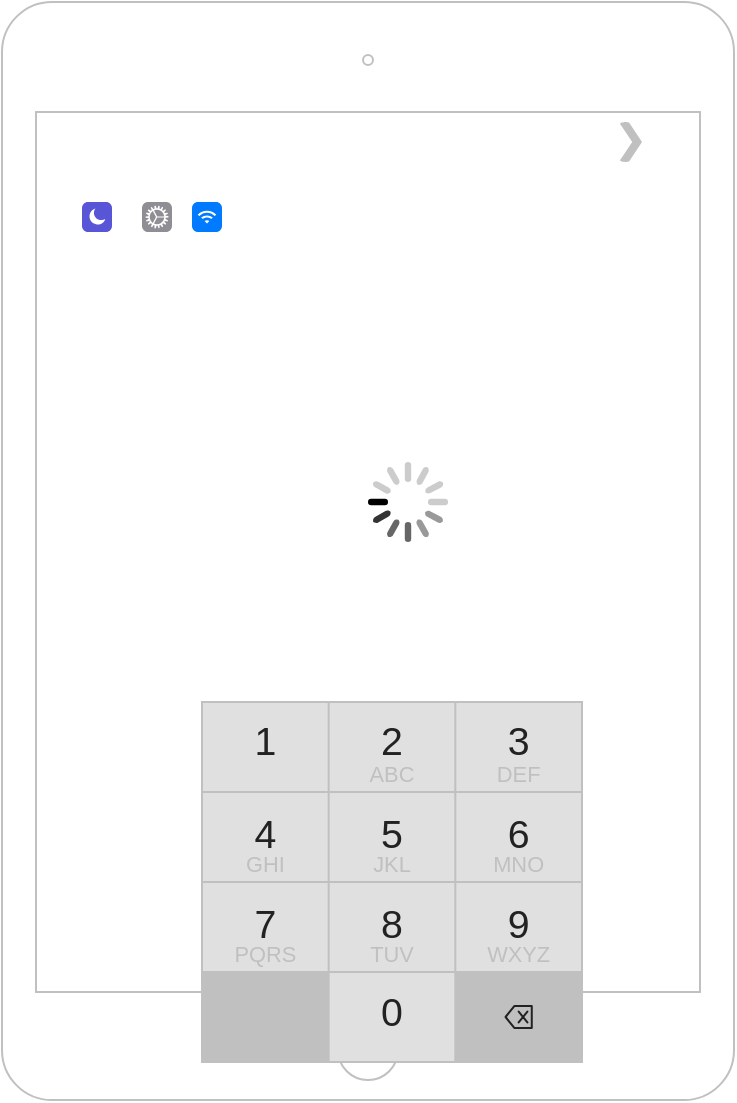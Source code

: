 <mxfile version="24.8.8">
  <diagram name="Page-1" id="HDDChH64dE_i6a7Fmp-n">
    <mxGraphModel dx="957" dy="712" grid="1" gridSize="10" guides="1" tooltips="1" connect="1" arrows="1" fold="1" page="1" pageScale="1" pageWidth="850" pageHeight="1100" math="0" shadow="0">
      <root>
        <mxCell id="0" />
        <mxCell id="1" parent="0" />
        <mxCell id="zHokV41yqwj8Vk23rjWx-1" value="" style="whiteSpace=wrap;html=1;aspect=fixed;" vertex="1" parent="1">
          <mxGeometry x="200" y="320" width="70" height="70" as="geometry" />
        </mxCell>
        <mxCell id="zHokV41yqwj8Vk23rjWx-2" value="" style="endArrow=classic;html=1;rounded=0;exitX=1;exitY=0.5;exitDx=0;exitDy=0;" edge="1" parent="1" source="zHokV41yqwj8Vk23rjWx-1">
          <mxGeometry width="50" height="50" relative="1" as="geometry">
            <mxPoint x="290" y="370" as="sourcePoint" />
            <mxPoint x="330" y="360" as="targetPoint" />
            <Array as="points">
              <mxPoint x="310" y="350" />
            </Array>
          </mxGeometry>
        </mxCell>
        <mxCell id="zHokV41yqwj8Vk23rjWx-4" value="" style="html=1;verticalLabelPosition=bottom;labelBackgroundColor=#ffffff;verticalAlign=top;shadow=0;dashed=0;strokeWidth=1;shape=mxgraph.ios7.misc.ipad7inch;strokeColor=#c0c0c0;" vertex="1" parent="1">
          <mxGeometry x="90" y="120" width="366" height="549" as="geometry" />
        </mxCell>
        <mxCell id="zHokV41yqwj8Vk23rjWx-5" value="" style="html=1;strokeWidth=1;shadow=0;dashed=0;shape=mxgraph.ios7.misc.night;fillColor=#5855D6;strokeColor=none;buttonText=;strokeColor2=#222222;fontColor=#222222;fontSize=8;verticalLabelPosition=bottom;verticalAlign=top;align=center;sketch=0;" vertex="1" parent="1">
          <mxGeometry x="130" y="220" width="15" height="15" as="geometry" />
        </mxCell>
        <mxCell id="zHokV41yqwj8Vk23rjWx-6" value="" style="html=1;verticalLabelPosition=bottom;labelBackgroundColor=#ffffff;verticalAlign=top;shadow=0;dashed=0;strokeWidth=2;shape=mxgraph.ios7.misc.number_pad;strokeWidth=1;" vertex="1" parent="1">
          <mxGeometry x="190" y="470" width="190" height="180" as="geometry" />
        </mxCell>
        <mxCell id="zHokV41yqwj8Vk23rjWx-7" value="" style="html=1;verticalLabelPosition=bottom;labelBackgroundColor=#ffffff;verticalAlign=top;shadow=0;dashed=0;strokeWidth=2;shape=mxgraph.ios7.misc.loading_circle;" vertex="1" parent="1">
          <mxGeometry x="273" y="350" width="40" height="40" as="geometry" />
        </mxCell>
        <mxCell id="zHokV41yqwj8Vk23rjWx-8" value="" style="html=1;verticalLabelPosition=bottom;labelBackgroundColor=#ffffff;verticalAlign=top;shadow=0;dashed=0;strokeWidth=2;shape=mxgraph.ios7.misc.expand;fillColor=#c0c0c0;direction=south;" vertex="1" parent="1">
          <mxGeometry x="399" y="180" width="11" height="20" as="geometry" />
        </mxCell>
        <mxCell id="zHokV41yqwj8Vk23rjWx-9" value="" style="html=1;strokeWidth=1;shadow=0;dashed=0;shape=mxgraph.ios7.misc.settings;fillColor=#8F8E94;strokeColor=none;buttonText=;strokeColor2=#222222;fontColor=#222222;fontSize=8;verticalLabelPosition=bottom;verticalAlign=top;align=center;sketch=0;" vertex="1" parent="1">
          <mxGeometry x="160" y="220" width="15" height="15" as="geometry" />
        </mxCell>
        <mxCell id="zHokV41yqwj8Vk23rjWx-10" value="" style="html=1;strokeWidth=1;shadow=0;dashed=0;shape=mxgraph.ios7.misc.wifi;fillColor=#007AFF;strokeColor=none;buttonText=;strokeColor2=#222222;fontColor=#222222;fontSize=8;verticalLabelPosition=bottom;verticalAlign=top;align=center;sketch=0;" vertex="1" parent="1">
          <mxGeometry x="185" y="220" width="15" height="15" as="geometry" />
        </mxCell>
      </root>
    </mxGraphModel>
  </diagram>
</mxfile>
